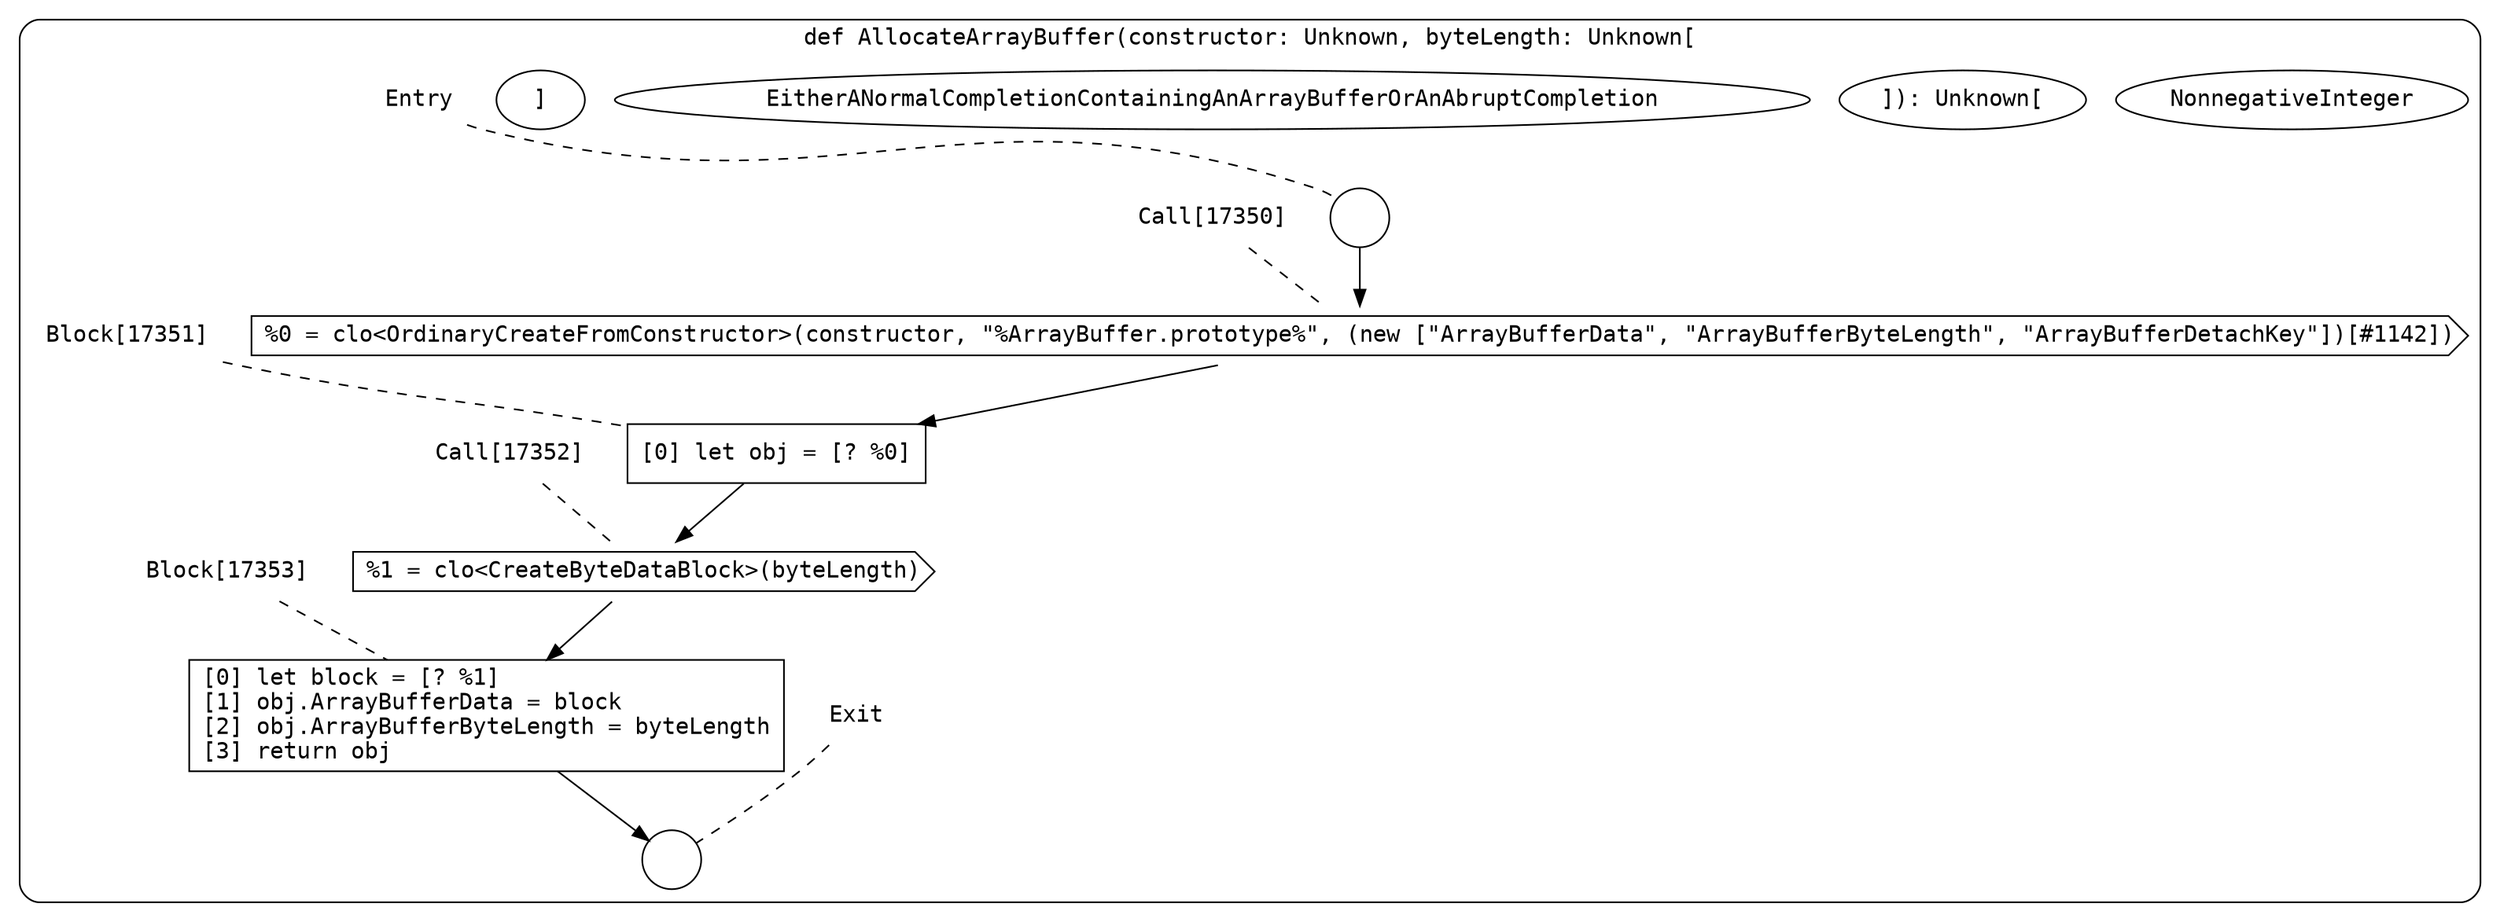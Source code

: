 digraph {
  graph [fontname = "Consolas"]
  node [fontname = "Consolas"]
  edge [fontname = "Consolas"]
  subgraph cluster2470 {
    label = "def AllocateArrayBuffer(constructor: Unknown, byteLength: Unknown["NonnegativeInteger"]): Unknown["EitherANormalCompletionContainingAnArrayBufferOrAnAbruptCompletion"]"
    style = rounded
    cluster2470_entry_name [shape=none, label=<<font color="black">Entry</font>>]
    cluster2470_entry_name -> cluster2470_entry [arrowhead=none, color="black", style=dashed]
    cluster2470_entry [shape=circle label=" " color="black" fillcolor="white" style=filled]
    cluster2470_entry -> node17350 [color="black"]
    cluster2470_exit_name [shape=none, label=<<font color="black">Exit</font>>]
    cluster2470_exit_name -> cluster2470_exit [arrowhead=none, color="black", style=dashed]
    cluster2470_exit [shape=circle label=" " color="black" fillcolor="white" style=filled]
    node17350_name [shape=none, label=<<font color="black">Call[17350]</font>>]
    node17350_name -> node17350 [arrowhead=none, color="black", style=dashed]
    node17350 [shape=cds, label=<<font color="black">%0 = clo&lt;OrdinaryCreateFromConstructor&gt;(constructor, &quot;%ArrayBuffer.prototype%&quot;, (new [&quot;ArrayBufferData&quot;, &quot;ArrayBufferByteLength&quot;, &quot;ArrayBufferDetachKey&quot;])[#1142])</font>> color="black" fillcolor="white", style=filled]
    node17350 -> node17351 [color="black"]
    node17351_name [shape=none, label=<<font color="black">Block[17351]</font>>]
    node17351_name -> node17351 [arrowhead=none, color="black", style=dashed]
    node17351 [shape=box, label=<<font color="black">[0] let obj = [? %0]<BR ALIGN="LEFT"/></font>> color="black" fillcolor="white", style=filled]
    node17351 -> node17352 [color="black"]
    node17352_name [shape=none, label=<<font color="black">Call[17352]</font>>]
    node17352_name -> node17352 [arrowhead=none, color="black", style=dashed]
    node17352 [shape=cds, label=<<font color="black">%1 = clo&lt;CreateByteDataBlock&gt;(byteLength)</font>> color="black" fillcolor="white", style=filled]
    node17352 -> node17353 [color="black"]
    node17353_name [shape=none, label=<<font color="black">Block[17353]</font>>]
    node17353_name -> node17353 [arrowhead=none, color="black", style=dashed]
    node17353 [shape=box, label=<<font color="black">[0] let block = [? %1]<BR ALIGN="LEFT"/>[1] obj.ArrayBufferData = block<BR ALIGN="LEFT"/>[2] obj.ArrayBufferByteLength = byteLength<BR ALIGN="LEFT"/>[3] return obj<BR ALIGN="LEFT"/></font>> color="black" fillcolor="white", style=filled]
    node17353 -> cluster2470_exit [color="black"]
  }
}